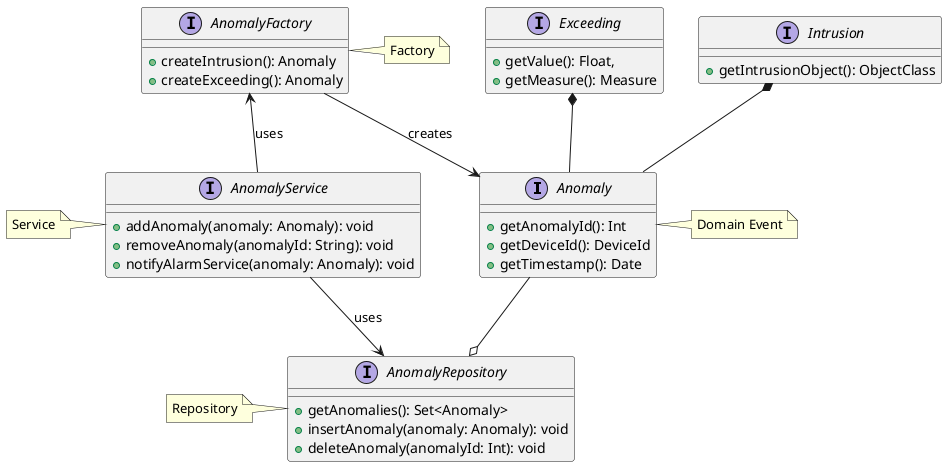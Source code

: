 @startuml

interface Anomaly {
  + getAnomalyId(): Int
  + getDeviceId(): DeviceId
  + getTimestamp(): Date
}
note right of Anomaly: Domain Event

interface Exceeding {
  + getValue(): Float,
  + getMeasure(): Measure
}

interface Intrusion {
  + getIntrusionObject(): ObjectClass
}

Exceeding *-- Anomaly
Intrusion *-- Anomaly

!startsub AnomalyRoot
interface AnomalyService {
  + addAnomaly(anomaly: Anomaly): void
  + removeAnomaly(anomalyId: String): void
  + notifyAlarmService(anomaly: Anomaly): void
}
!endsub AnomalyRoot
note left of AnomalyService: Service

interface AnomalyFactory {
  + createIntrusion(): Anomaly
  + createExceeding(): Anomaly
}
note right: Factory
AnomalyFactory --> Anomaly : creates
AnomalyFactory <-- AnomalyService : uses

interface AnomalyRepository {
  + getAnomalies(): Set<Anomaly>
  + insertAnomaly(anomaly: Anomaly): void
  + deleteAnomaly(anomalyId: Int): void
}
note left of AnomalyRepository: Repository
AnomalyRepository o-up- Anomaly
AnomalyService --> AnomalyRepository : uses

@enduml
